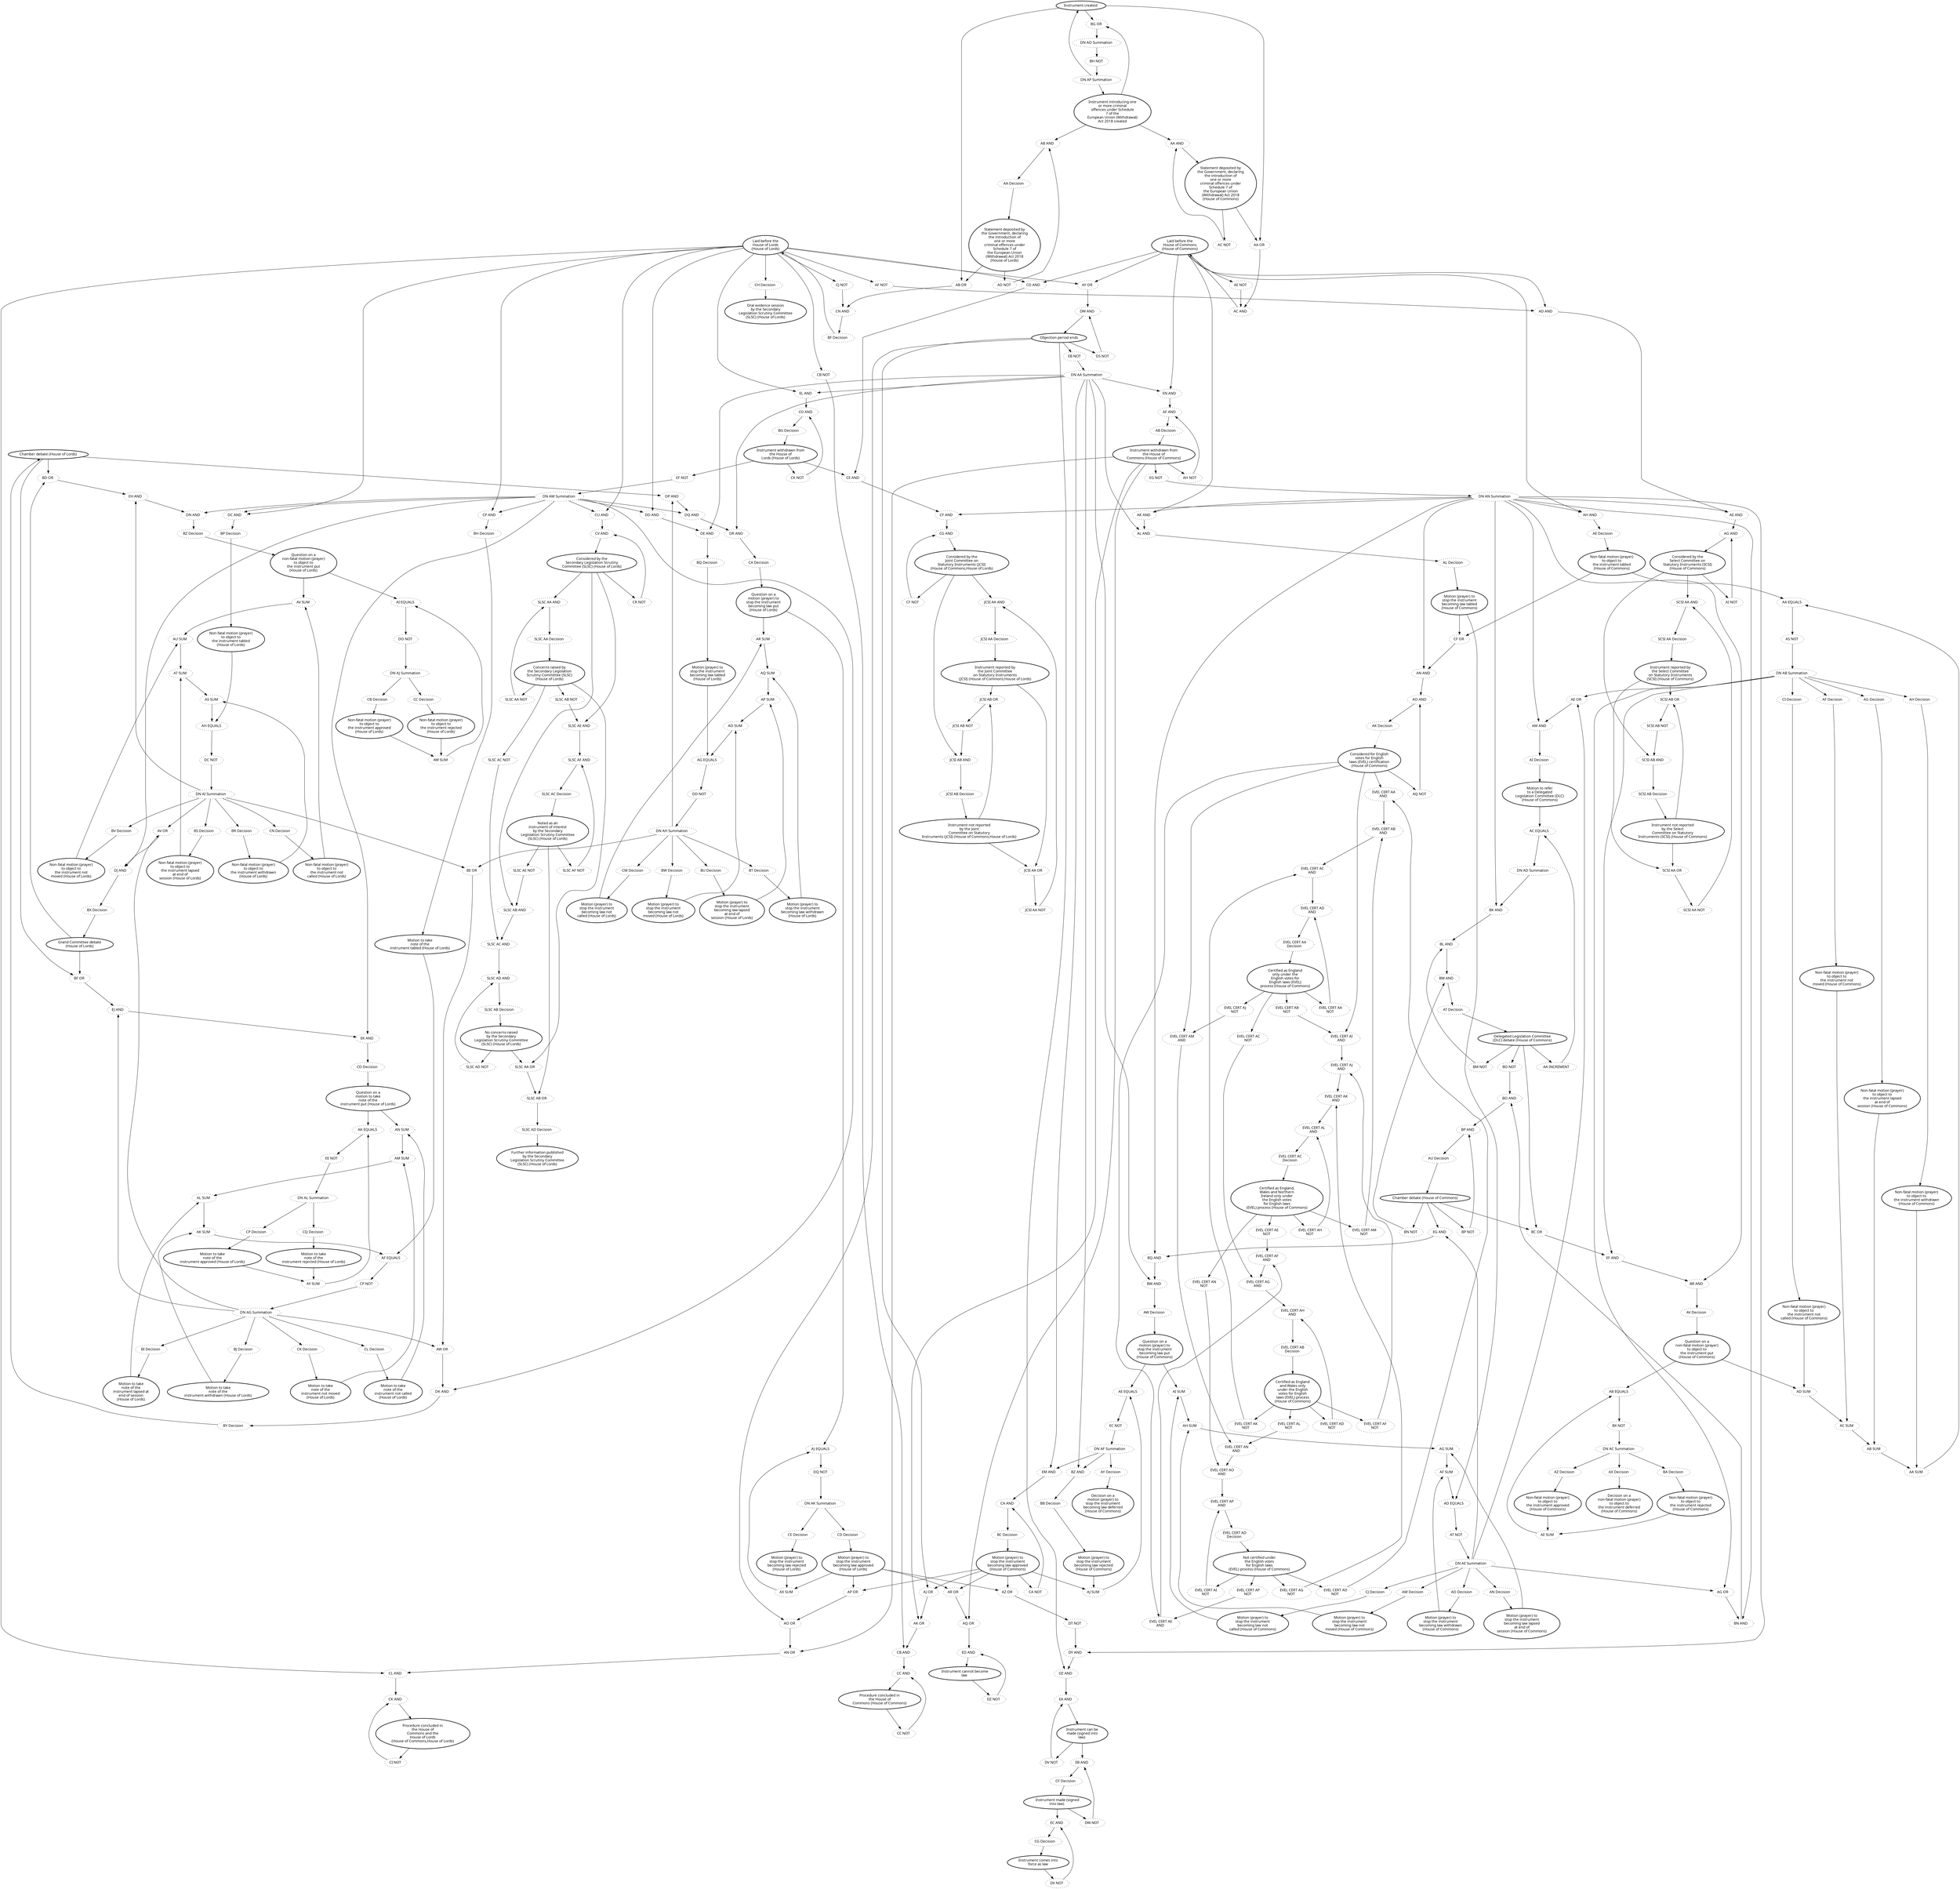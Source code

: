 digraph{graph[fontname="calibri"];node[fontname="calibri"];edge[fontname="calibri"];edge [style=solid, color=black];"2"->"679"[label=""];edge[style=solid, color=black];edge [style=solid, color=black];"2"->"571"[label=""];edge[style=solid, color=black];edge [style=solid, color=black];"2"->"681"[label=""];edge[style=solid, color=black];edge [style=solid, color=black];"3"->"585"[label=""];edge[style=solid, color=black];edge [style=solid, color=black];"3"->"1047"[label=""];edge[style=solid, color=black];edge [style=solid, color=black];"4"->"289"[label=""];edge[style=solid, color=black];edge [style=solid, color=black];"4"->"1100"[label=""];edge[style=solid, color=black];edge [style=solid, color=black];"4"->"305"[label=""];edge[style=solid, color=black];edge [style=solid, color=black];"4"->"287"[label=""];edge[style=solid, color=black];edge [style=solid, color=black];"4"->"314"[label=""];edge[style=solid, color=black];edge [style=solid, color=black];"4"->"369"[label=""];edge[style=solid, color=black];edge [style=solid, color=black];"4"->"428"[label=""];edge[style=solid, color=black];edge [style=solid, color=black];"5"->"1051"[label=""];edge[style=solid, color=black];edge [style=solid, color=black];"7"->"1035"[label=""];edge[style=solid, color=black];edge [style=solid, color=black];"8"->"459"[label=""];edge[style=solid, color=black];edge [style=solid, color=black];"8"->"618"[label=""];edge[style=solid, color=black];edge [style=solid, color=black];"8"->"619"[label=""];edge[style=solid, color=black];edge [style=solid, color=black];"9"->"564"[label=""];edge[style=solid, color=black];edge [style=solid, color=black];"10"->"306"[label=""];edge[style=solid, color=black];edge [style=solid, color=black];"10"->"610"[label=""];edge[style=solid, color=black];edge [style=solid, color=black];"10"->"611"[label=""];edge[style=solid, color=black];edge [style=solid, color=black];"12"->"455"[label=""];edge[style=solid, color=black];edge [style=solid, color=black];"12"->"292"[label=""];edge[style=solid, color=black];edge [style=solid, color=black];"12"->"369"[label=""];edge[style=solid, color=black];edge [style=solid, color=black];"12"->"377"[label=""];edge[style=solid, color=black];edge [style=solid, color=black];"12"->"463"[label=""];edge[style=solid, color=black];edge [style=solid, color=black];"12"->"1096"[label=""];edge[style=solid, color=black];edge [style=solid, color=black];"12"->"428"[label=""];edge[style=solid, color=black];edge [style=solid, color=black];"12"->"381"[label=""];edge[style=solid, color=black];edge [style=solid, color=black];"12"->"386"[label=""];edge[style=solid, color=black];edge [style=solid, color=black];"12"->"395"[label=""];edge[style=solid, color=black];edge [style=solid, color=black];"12"->"394"[label=""];edge[style=solid, color=black];edge [style=solid, color=black];"12"->"980"[label=""];edge[style=solid, color=black];edge [style=solid, color=black];"14"->"285"[label=""];edge[style=solid, color=black];edge [style=solid, color=black];"14"->"286"[label=""];edge[style=solid, color=black];edge [style=solid, color=black];"14"->"1149"[label=""];edge[style=solid, color=black];edge [style=solid, color=black];"15"->"563"[label=""];edge[style=solid, color=black];edge [style=solid, color=black];"15"->"584"[label=""];edge[style=solid, color=black];edge [style=solid, color=black];"19"->"471"[label=""];edge[style=solid, color=black];edge [style=solid, color=black];"19"->"592"[label=""];edge[style=solid, color=black];edge [style=solid, color=black];"19"->"593"[label=""];edge[style=solid, color=black];edge [style=solid, color=black];"19"->"596"[label=""];edge[style=solid, color=black];edge [style=solid, color=black];"20"->"1035"[label=""];edge[style=solid, color=black];edge [style=solid, color=black];"21"->"679"[label=""];edge[style=solid, color=black];edge [style=solid, color=black];"21"->"681"[label=""];edge[style=solid, color=black];edge [style=solid, color=black];"23"->"443"[label=""];edge[style=solid, color=black];edge [style=solid, color=black];"23"->"441"[label=""];edge[style=solid, color=black];edge [style=solid, color=black];"23"->"678"[label=""];edge[style=solid, color=black];edge [style=solid, color=black];"23"->"674"[label=""];edge[style=solid, color=black];edge [style=solid, color=black];"24"->"1046"[label=""];edge[style=solid, color=black];edge [style=solid, color=black];"34"->"406"[label=""];edge[style=solid, color=black];edge [style=solid, color=black];"34"->"626"[label=""];edge[style=solid, color=black];edge [style=solid, color=black];"34"->"630"[label=""];edge[style=solid, color=black];edge [style=solid, color=black];"34"->"634"[label=""];edge[style=solid, color=black];edge [style=solid, color=black];"34"->"638"[label=""];edge[style=solid, color=black];edge [style=solid, color=black];"38"->"440"[label=""];edge[style=solid, color=black];edge [style=solid, color=black];"38"->"442"[label=""];edge[style=solid, color=black];edge [style=solid, color=black];"38"->"678"[label=""];edge[style=solid, color=black];edge [style=solid, color=black];"38"->"1011"[label=""];edge[style=solid, color=black];edge [style=solid, color=black];"41"->"1031"[label=""];edge[style=solid, color=black];edge [style=solid, color=black];"45"->"1036"[label=""];edge[style=solid, color=black];edge [style=solid, color=black];"46"->"1029"[label=""];edge[style=solid, color=black];edge [style=solid, color=black];"48"->"1034"[label=""];edge[style=solid, color=black];edge [style=solid, color=black];"48"->"1052"[label=""];edge[style=solid, color=black];edge [style=solid, color=black];"54"->"419"[label=""];edge[style=solid, color=black];edge [style=solid, color=black];"54"->"421"[label=""];edge[style=solid, color=black];edge [style=solid, color=black];"54"->"567"[label=""];edge[style=solid, color=black];edge [style=solid, color=black];"54"->"1036"[label=""];edge[style=solid, color=black];edge [style=solid, color=black];"56"->"1022"[label=""];edge[style=solid, color=black];edge [style=solid, color=black];"57"->"585"[label=""];edge[style=solid, color=black];edge [style=solid, color=black];"57"->"1044"[label=""];edge[style=solid, color=black];edge [style=solid, color=black];"58"->"1018"[label=""];edge[style=solid, color=black];edge [style=solid, color=black];"59"->"1050"[label=""];edge[style=solid, color=black];edge [style=solid, color=black];"63"->"1021"[label=""];edge[style=solid, color=black];edge [style=solid, color=black];"63"->"1048"[label=""];edge[style=solid, color=black];edge [style=solid, color=black];"64"->"313"[label=""];edge[style=solid, color=black];edge [style=solid, color=black];"64"->"418"[label=""];edge[style=solid, color=black];edge [style=solid, color=black];"64"->"559"[label=""];edge[style=solid, color=black];edge [style=solid, color=black];"64"->"581"[label=""];edge[style=solid, color=black];edge [style=solid, color=black];"64"->"673"[label=""];edge[style=solid, color=black];edge [style=solid, color=black];"68"->"642"[label=""];edge[style=solid, color=black];edge [style=solid, color=black];"68"->"643"[label=""];edge[style=solid, color=black];edge [style=solid, color=black];"68"->"644"[label=""];edge[style=solid, color=black];edge [style=solid, color=black];"68"->"651"[label=""];edge[style=solid, color=black];edge [style=solid, color=black];"69"->"613"[label=""];edge[style=solid, color=black];edge [style=solid, color=black];"69"->"612"[label=""];edge[style=solid, color=black];edge [style=solid, color=black];"70"->"612"[label=""];edge[style=solid, color=black];edge [style=solid, color=black];"70"->"613"[label=""];edge[style=solid, color=black];edge [style=solid, color=black];"72"->"603"[label=""];edge[style=solid, color=black];edge [style=solid, color=black];"72"->"598"[label=""];edge[style=solid, color=black];edge [style=solid, color=black];"74"->"645"[label=""];edge[style=solid, color=black];edge [style=solid, color=black];"74"->"647"[label=""];edge[style=solid, color=black];edge [style=solid, color=black];"74"->"652"[label=""];edge[style=solid, color=black];edge [style=solid, color=black];"74"->"653"[label=""];edge[style=solid, color=black];edge [style=solid, color=black];"75"->"646"[label=""];edge[style=solid, color=black];edge [style=solid, color=black];"75"->"649"[label=""];edge[style=solid, color=black];edge [style=solid, color=black];"75"->"654"[label=""];edge[style=solid, color=black];edge [style=solid, color=black];"75"->"655"[label=""];edge[style=solid, color=black];edge [style=solid, color=black];"77"->"1016"[label=""];edge[style=solid, color=black];edge [style=solid, color=black];"77"->"1045"[label=""];edge[style=solid, color=black];edge [style=solid, color=black];"79"->"620"[label=""];edge[style=solid, color=black];edge [style=solid, color=black];"79"->"621"[label=""];edge[style=solid, color=black];edge [style=solid, color=black];"83"->"1013"[label=""];edge[style=solid, color=black];edge [style=solid, color=black];"84"->"600"[label=""];edge[style=solid, color=black];edge [style=solid, color=black];"84"->"601"[label=""];edge[style=solid, color=black];edge [style=solid, color=black];"84"->"602"[label=""];edge[style=solid, color=black];edge [style=solid, color=black];"84"->"598"[label=""];edge[style=solid, color=black];edge [style=solid, color=black];"85"->"562"[label=""];edge[style=solid, color=black];edge [style=solid, color=black];"85"->"583"[label=""];edge[style=solid, color=black];edge [style=solid, color=black];"88"->"1030"[label=""];edge[style=solid, color=black];edge [style=solid, color=black];"88"->"1053"[label=""];edge[style=solid, color=black];edge [style=solid, color=black];"89"->"454"[label=""];edge[style=solid, color=black];edge [style=solid, color=black];"89"->"419"[label=""];edge[style=solid, color=black];edge [style=solid, color=black];"89"->"567"[label=""];edge[style=solid, color=black];edge [style=solid, color=black];"89"->"421"[label=""];edge[style=solid, color=black];edge [style=solid, color=black];"89"->"313"[label=""];edge[style=solid, color=black];edge [style=solid, color=black];"89"->"1022"[label=""];edge[style=solid, color=black];edge [style=solid, color=black];"90"->"1017"[label=""];edge[style=solid, color=black];edge [style=solid, color=black];"91"->"587"[label=""];edge[style=solid, color=black];edge [style=solid, color=black];"92"->"621"[label=""];edge[style=solid, color=black];edge [style=solid, color=black];"92"->"620"[label=""];edge[style=solid, color=black];edge [style=solid, color=black];"94"->"648"[label=""];edge[style=solid, color=black];edge [style=solid, color=black];"94"->"650"[label=""];edge[style=solid, color=black];edge [style=solid, color=black];"94"->"656"[label=""];edge[style=solid, color=black];edge [style=solid, color=black];"94"->"661"[label=""];edge[style=solid, color=black];edge [style=solid, color=black];"95"->"1017"[label=""];edge[style=solid, color=black];edge [style=solid, color=black];"106"->"370"[label=""];edge[style=solid, color=black];edge [style=solid, color=black];"106"->"464"[label=""];edge[style=solid, color=black];edge [style=solid, color=black];"106"->"1095"[label=""];edge[style=solid, color=black];edge [style=solid, color=black];"107"->"301"[label=""];edge[style=solid, color=black];edge [style=solid, color=black];"107"->"317"[label=""];edge[style=solid, color=black];edge [style=solid, color=black];"107"->"420"[label=""];edge[style=solid, color=black];edge [style=solid, color=black];"107"->"417"[label=""];edge[style=solid, color=black];edge [style=solid, color=black];"107"->"1098"[label=""];edge[style=solid, color=black];edge [style=solid, color=black];"110"->"456"[label=""];edge[style=solid, color=black];edge [style=solid, color=black];"111"->"462"[label=""];edge[style=solid, color=black];edge [style=solid, color=black];"143"->"604"[label=""];edge[style=solid, color=black];edge [style=solid, color=black];"143"->"605"[label=""];edge[style=solid, color=black];edge [style=solid, color=black];"143"->"599"[label=""];edge[style=solid, color=black];edge [style=solid, color=black];"182"->"1020"[label=""];edge[style=solid, color=black];edge [style=solid, color=black];"183"->"1015"[label=""];edge[style=solid, color=black];edge [style=solid, color=black];"184"->"1027"[label=""];edge[style=solid, color=black];edge [style=solid, color=black];"185"->"1033"[label=""];edge[style=solid, color=black];edge [style=solid, color=black];"194"->"1049"[label=""];edge[style=solid, color=black];edge [style=solid, color=black];"195"->"1023"[label=""];edge[style=solid, color=black];edge [style=solid, color=black];"204"->"1014"[label=""];edge[style=solid, color=black];edge [style=solid, color=black];"205"->"1019"[label=""];edge[style=solid, color=black];edge [style=solid, color=black];"207"->"1024"[label=""];edge[style=solid, color=black];edge [style=solid, color=black];"208"->"1032"[label=""];edge[style=solid, color=black];edge [style=solid, color=black];"210"->"1028"[label=""];edge[style=solid, color=black];edge [style=solid, color=black];"233"->"538"[label=""];edge[style=solid, color=black];edge [style=solid, color=black];"233"->"540"[label=""];edge[style=solid, color=black];edge [style=solid, color=black];"233"->"1149"[label=""];edge[style=solid, color=black];edge [style=solid, color=black];"234"->"282"[label=""];edge[style=solid, color=black];edge [style=solid, color=black];"234"->"285"[label=""];edge[style=solid, color=black];edge [style=solid, color=black];"235"->"284"[label=""];edge[style=solid, color=black];edge [style=solid, color=black];"235"->"286"[label=""];edge[style=solid, color=black];edge [style=solid, color=black];"281"->"235"[label=""];edge[style=solid, color=black];edge [style=solid, color=black];"282"->"538"[label=""];edge[style=solid, color=black];edge [style=solid, color=black];"283"->"4"[label=""];edge[style=solid, color=black];edge [style=solid, color=black];"284"->"540"[label=""];edge[style=solid, color=black];edge [style=solid, color=black];"285"->"283"[label=""];edge[style=solid, color=black];edge [style=solid, color=black];"286"->"379"[label=""];edge[style=solid, color=black];edge [style=solid, color=black];"287"->"288"[label=""];edge[style=solid, color=black];edge [style=solid, color=black];"288"->"300"[label=""];edge[style=solid, color=black];edge [style=solid, color=black];"289"->"283"[label=""];edge[style=solid, color=black];edge [style=solid, color=black];"292"->"287"[label=""];edge[style=solid, color=black];edge [style=solid, color=black];"293"->"107"[label=""];edge[style=solid, color=black];edge [style=solid, color=black];"295"->"323"[label=""];edge[style=solid, color=black];edge [style=solid, color=black];"296"->"293"[label=""];edge[style=solid, color=black];edge [style=solid, color=black];"300"->"10"[label=""];edge[style=solid, color=black];edge [style=solid, color=black];"301"->"296"[label=""];edge[style=solid, color=black];edge [style=solid, color=black];"303"->"353"[label=""];edge[style=solid, color=black];edge [style=solid, color=black];"305"->"309"[label=""];edge[style=solid, color=black];edge [style=solid, color=black];"306"->"300"[label=""];edge[style=solid, color=black];edge [style=solid, color=black];"309"->"57"[label=""];edge[style=solid, color=black];edge [style=solid, color=black];"313"->"317"[label=""];edge[style=solid, color=black];edge [style=solid, color=black];"314"->"315"[label=""];edge[style=solid, color=black];edge [style=solid, color=black];"315"->"492"[label=""];edge[style=solid, color=black];edge [style=solid, color=black];"317"->"367"[label=""];edge[style=solid, color=black];edge [style=solid, color=black];"320"->"183"[label=""];edge[style=solid, color=black];edge [style=solid, color=black];"321"->"204"[label=""];edge[style=solid, color=black];edge [style=solid, color=black];"323"->"489"[label=""];edge[style=solid, color=black];edge [style=solid, color=black];"324"->"83"[label=""];edge[style=solid, color=black];edge [style=solid, color=black];"326"->"327"[label=""];edge[style=solid, color=black];edge [style=solid, color=black];"327"->"491"[label=""];edge[style=solid, color=black];edge [style=solid, color=black];"350"->"351"[label=""];edge[style=solid, color=black];edge [style=solid, color=black];"351"->"352"[label=""];edge[style=solid, color=black];edge [style=solid, color=black];"352"->"500"[label=""];edge[style=solid, color=black];edge [style=solid, color=black];"353"->"354"[label=""];edge[style=solid, color=black];edge [style=solid, color=black];"354"->"355"[label=""];edge[style=solid, color=black];edge [style=solid, color=black];"355"->"501"[label=""];edge[style=solid, color=black];edge [style=solid, color=black];"356"->"362"[label=""];edge[style=solid, color=black];edge [style=solid, color=black];"357"->"502"[label=""];edge[style=solid, color=black];edge [style=solid, color=black];"362"->"503"[label=""];edge[style=solid, color=black];edge [style=solid, color=black];"365"->"508"[label=""];edge[style=solid, color=black];edge [style=solid, color=black];"366"->"509"[label=""];edge[style=solid, color=black];edge [style=solid, color=black];"367"->"368"[label=""];edge[style=solid, color=black];edge [style=solid, color=black];"368"->"110"[label=""];edge[style=solid, color=black];edge [style=solid, color=black];"369"->"370"[label=""];edge[style=solid, color=black];edge [style=solid, color=black];"370"->"371"[label=""];edge[style=solid, color=black];edge [style=solid, color=black];"371"->"372"[label=""];edge[style=solid, color=black];edge [style=solid, color=black];"372"->"8"[label=""];edge[style=solid, color=black];edge [style=solid, color=black];"376"->"111"[label=""];edge[style=solid, color=black];edge [style=solid, color=black];"377"->"376"[label=""];edge[style=solid, color=black];edge [style=solid, color=black];"379"->"512"[label=""];edge[style=solid, color=black];edge [style=solid, color=black];"380"->"513"[label=""];edge[style=solid, color=black];edge [style=solid, color=black];"381"->"514"[label=""];edge[style=solid, color=black];edge [style=solid, color=black];"386"->"387"[label=""];edge[style=solid, color=black];edge [style=solid, color=black];"387"->"19"[label=""];edge[style=solid, color=black];edge [style=solid, color=black];"394"->"522"[label=""];edge[style=solid, color=black];edge [style=solid, color=black];"395"->"396"[label=""];edge[style=solid, color=black];edge [style=solid, color=black];"396"->"523"[label=""];edge[style=solid, color=black];edge [style=solid, color=black];"401"->"530"[label=""];edge[style=solid, color=black];edge [style=solid, color=black];"402"->"531"[label=""];edge[style=solid, color=black];edge [style=solid, color=black];"406"->"327"[label=""];edge[style=solid, color=black];edge [style=solid, color=black];"408"->"1121"[label=""];edge[style=solid, color=black];edge [style=solid, color=black];"409"->"1124"[label=""];edge[style=solid, color=black];edge [style=solid, color=black];"417"->"377"[label=""];edge[style=solid, color=black];edge [style=solid, color=black];"418"->"417"[label=""];edge[style=solid, color=black];edge [style=solid, color=black];"419"->"418"[label=""];edge[style=solid, color=black];edge [style=solid, color=black];"420"->"586"[label=""];edge[style=solid, color=black];edge [style=solid, color=black];"421"->"420"[label=""];edge[style=solid, color=black];edge [style=solid, color=black];"425"->"401"[label=""];edge[style=solid, color=black];edge [style=solid, color=black];"426"->"402"[label=""];edge[style=solid, color=black];edge [style=solid, color=black];"428"->"578"[label=""];edge[style=solid, color=black];edge [style=solid, color=black];"435"->"1458"[label=""];edge[style=solid, color=black];edge [style=solid, color=black];"440"->"351"[label=""];edge[style=solid, color=black];edge [style=solid, color=black];"441"->"352"[label=""];edge[style=solid, color=black];edge [style=solid, color=black];"442"->"354"[label=""];edge[style=solid, color=black];edge [style=solid, color=black];"443"->"355"[label=""];edge[style=solid, color=black];edge [style=solid, color=black];"451"->"1122"[label=""];edge[style=solid, color=black];edge [style=solid, color=black];"454"->"366"[label=""];edge[style=solid, color=black];edge [style=solid, color=black];"455"->"367"[label=""];edge[style=solid, color=black];edge [style=solid, color=black];"456"->"368"[label=""];edge[style=solid, color=black];edge [style=solid, color=black];"459"->"372"[label=""];edge[style=solid, color=black];edge [style=solid, color=black];"462"->"376"[label=""];edge[style=solid, color=black];edge [style=solid, color=black];"463"->"379"[label=""];edge[style=solid, color=black];edge [style=solid, color=black];"464"->"380"[label=""];edge[style=solid, color=black];edge [style=solid, color=black];"469"->"1127"[label=""];edge[style=solid, color=black];edge [style=solid, color=black];"471"->"387"[label=""];edge[style=solid, color=black];edge [style=solid, color=black];"482"->"1130"[label=""];edge[style=solid, color=black];edge [style=solid, color=black];"489"->"24"[label=""];edge[style=solid, color=black];edge [style=dotted, color=black];"491"->"34"[label=""];edge[style=solid, color=black];edge [style=solid, color=black];"492"->"3"[label=""];edge[style=solid, color=black];edge [style=solid, color=black];"493"->"182"[label=""];edge[style=solid, color=black];edge [style=solid, color=black];"494"->"205"[label=""];edge[style=solid, color=black];edge [style=solid, color=black];"495"->"58"[label=""];edge[style=solid, color=black];edge [style=solid, color=black];"500"->"38"[label=""];edge[style=solid, color=black];edge [style=solid, color=black];"501"->"23"[label=""];edge[style=solid, color=black];edge [style=solid, color=black];"502"->"77"[label=""];edge[style=solid, color=black];edge [style=solid, color=black];"503"->"63"[label=""];edge[style=solid, color=black];edge [style=solid, color=black];"504"->"209"[label=""];edge[style=solid, color=black];edge [style=solid, color=black];"505"->"199"[label=""];edge[style=solid, color=black];edge [style=solid, color=black];"506"->"90"[label=""];edge[style=solid, color=black];edge [style=solid, color=black];"507"->"95"[label=""];edge[style=solid, color=black];edge [style=solid, color=black];"508"->"56"[label=""];edge[style=solid, color=black];edge [style=solid, color=black];"509"->"89"[label=""];edge[style=solid, color=black];edge [style=solid, color=black];"512"->"12"[label=""];edge[style=solid, color=black];edge [style=solid, color=black];"513"->"106"[label=""];edge[style=solid, color=black];edge [style=solid, color=black];"514"->"194"[label=""];edge[style=solid, color=black];edge [style=solid, color=black];"515"->"207"[label=""];edge[style=solid, color=black];edge [style=solid, color=black];"516"->"195"[label=""];edge[style=solid, color=black];edge [style=solid, color=black];"522"->"5"[label=""];edge[style=solid, color=black];edge [style=solid, color=black];"523"->"59"[label=""];edge[style=solid, color=black];edge [style=solid, color=black];"524"->"41"[label=""];edge[style=solid, color=black];edge [style=solid, color=black];"525"->"208"[label=""];edge[style=solid, color=black];edge [style=solid, color=black];"526"->"46"[label=""];edge[style=solid, color=black];edge [style=solid, color=black];"527"->"210"[label=""];edge[style=solid, color=black];edge [style=solid, color=black];"528"->"185"[label=""];edge[style=solid, color=black];edge [style=solid, color=black];"529"->"184"[label=""];edge[style=solid, color=black];edge [style=solid, color=black];"530"->"21"[label=""];edge[style=solid, color=black];edge [style=solid, color=black];"531"->"2"[label=""];edge[style=solid, color=black];edge [style=solid, color=black];"532"->"48"[label=""];edge[style=solid, color=black];edge [style=solid, color=black];"533"->"88"[label=""];edge[style=solid, color=black];edge [style=solid, color=black];"534"->"20"[label=""];edge[style=solid, color=black];edge [style=solid, color=black];"535"->"7"[label=""];edge[style=solid, color=black];edge [style=solid, color=black];"536"->"54"[label=""];edge[style=solid, color=black];edge [style=solid, color=black];"537"->"45"[label=""];edge[style=solid, color=black];edge [style=solid, color=black];"538"->"234"[label=""];edge[style=solid, color=black];edge [style=solid, color=black];"540"->"281"[label=""];edge[style=solid, color=black];edge [style=solid, color=black];"541"->"1129"[label=""];edge[style=solid, color=black];edge [style=solid, color=black];"544"->"15"[label=""];edge[style=solid, color=black];edge [style=solid, color=black];"555"->"1131"[label=""];edge[style=solid, color=black];edge [style=solid, color=black];"557"->"1132"[label=""];edge[style=solid, color=black];edge [style=solid, color=black];"559"->"578"[label=""];edge[style=solid, color=black];edge [style=solid, color=black];"560"->"580"[label=""];edge[style=solid, color=black];edge [style=solid, color=black];"562"->"582"[label=""];edge[style=solid, color=black];edge [style=solid, color=black];"563"->"583"[label=""];edge[style=solid, color=black];edge [style=solid, color=black];"564"->"584"[label=""];edge[style=solid, color=black];edge [style=solid, color=black];"566"->"9"[label=""];edge[style=solid, color=black];edge [style=solid, color=black];"567"->"560"[label=""];edge[style=solid, color=black];edge [style=solid, color=black];"569"->"532"[label=""];edge[style=solid, color=black];edge [style=solid, color=black];"571"->"572"[label=""];edge[style=solid, color=black];edge [style=solid, color=black];"572"->"573"[label=""];edge[style=solid, color=black];edge [style=solid, color=black];"573"->"533"[label=""];edge[style=solid, color=black];edge [style=solid, color=black];"578"->"64"[label=""];edge[style=solid, color=black];edge [style=solid, color=black];"580"->"581"[label=""];edge[style=solid, color=black];edge [style=solid, color=black];"581"->"582"[label=""];edge[style=solid, color=black];edge [style=solid, color=black];"582"->"85"[label=""];edge[style=solid, color=black];edge [style=solid, color=black];"583"->"544"[label=""];edge[style=solid, color=black];edge [style=solid, color=black];"584"->"566"[label=""];edge[style=solid, color=black];edge [style=solid, color=black];"585"->"326"[label=""];edge[style=solid, color=black];edge [style=solid, color=black];"586"->"91"[label=""];edge[style=solid, color=black];edge [style=solid, color=black];"587"->"586"[label=""];edge[style=solid, color=black];edge [style=solid, color=black];"592"->"606"[label=""];edge[style=solid, color=black];edge [style=solid, color=black];"593"->"594"[label=""];edge[style=solid, color=black];edge [style=solid, color=black];"594"->"595"[label=""];edge[style=solid, color=black];edge [style=solid, color=black];"595"->"607"[label=""];edge[style=solid, color=black];edge [style=solid, color=black];"596"->"597"[label=""];edge[style=solid, color=black];edge [style=solid, color=black];"597"->"608"[label=""];edge[style=solid, color=black];edge [style=solid, color=black];"598"->"599"[label=""];edge[style=solid, color=black];edge [style=solid, color=black];"599"->"609"[label=""];edge[style=solid, color=black];edge [style=solid, color=black];"600"->"592"[label=""];edge[style=solid, color=black];edge [style=solid, color=black];"601"->"596"[label=""];edge[style=solid, color=black];edge [style=solid, color=black];"602"->"594"[label=""];edge[style=solid, color=black];edge [style=solid, color=black];"603"->"595"[label=""];edge[style=solid, color=black];edge [style=solid, color=black];"604"->"593"[label=""];edge[style=solid, color=black];edge [style=solid, color=black];"605"->"597"[label=""];edge[style=solid, color=black];edge [style=solid, color=black];"606"->"84"[label=""];edge[style=solid, color=black];edge [style=solid, color=black];"607"->"72"[label=""];edge[style=solid, color=black];edge [style=solid, color=black];"608"->"143"[label=""];edge[style=solid, color=black];edge [style=solid, color=black];"609"->"224"[label=""];edge[style=solid, color=black];edge [style=solid, color=black];"610"->"616"[label=""];edge[style=solid, color=black];edge [style=solid, color=black];"611"->"617"[label=""];edge[style=solid, color=black];edge [style=solid, color=black];"612"->"614"[label=""];edge[style=solid, color=black];edge [style=solid, color=black];"613"->"615"[label=""];edge[style=solid, color=black];edge [style=solid, color=black];"614"->"610"[label=""];edge[style=solid, color=black];edge [style=solid, color=black];"615"->"611"[label=""];edge[style=solid, color=black];edge [style=solid, color=black];"616"->"69"[label=""];edge[style=solid, color=black];edge [style=solid, color=black];"617"->"70"[label=""];edge[style=solid, color=black];edge [style=solid, color=black];"618"->"624"[label=""];edge[style=solid, color=black];edge [style=solid, color=black];"619"->"625"[label=""];edge[style=solid, color=black];edge [style=solid, color=black];"620"->"622"[label=""];edge[style=solid, color=black];edge [style=solid, color=black];"621"->"623"[label=""];edge[style=solid, color=black];edge [style=solid, color=black];"622"->"618"[label=""];edge[style=solid, color=black];edge [style=solid, color=black];"623"->"619"[label=""];edge[style=solid, color=black];edge [style=solid, color=black];"624"->"92"[label=""];edge[style=solid, color=black];edge [style=solid, color=black];"625"->"79"[label=""];edge[style=solid, color=black];edge [style=solid, color=black];"626"->"627"[label=""];edge[style=solid, color=black];edge [style=solid, color=black];"627"->"628"[label=""];edge[style=solid, color=black];edge [style=solid, color=black];"628"->"629"[label=""];edge[style=solid, color=black];edge [style=solid, color=black];"629"->"657"[label=""];edge[style=solid, color=black];edge [style=solid, color=black];"630"->"631"[label=""];edge[style=solid, color=black];edge [style=solid, color=black];"631"->"632"[label=""];edge[style=solid, color=black];edge [style=solid, color=black];"632"->"633"[label=""];edge[style=solid, color=black];edge [style=solid, color=black];"633"->"658"[label=""];edge[style=solid, color=black];edge [style=solid, color=black];"634"->"635"[label=""];edge[style=solid, color=black];edge [style=solid, color=black];"635"->"636"[label=""];edge[style=solid, color=black];edge [style=solid, color=black];"636"->"637"[label=""];edge[style=solid, color=black];edge [style=solid, color=black];"637"->"659"[label=""];edge[style=solid, color=black];edge [style=solid, color=black];"638"->"639"[label=""];edge[style=solid, color=black];edge [style=solid, color=black];"639"->"640"[label=""];edge[style=solid, color=black];edge [style=solid, color=black];"640"->"641"[label=""];edge[style=solid, color=black];edge [style=solid, color=black];"641"->"660"[label=""];edge[style=solid, color=black];edge [style=solid, color=black];"642"->"629"[label=""];edge[style=solid, color=black];edge [style=solid, color=black];"643"->"634"[label=""];edge[style=solid, color=black];edge [style=solid, color=black];"644"->"632"[label=""];edge[style=solid, color=black];edge [style=solid, color=black];"645"->"633"[label=""];edge[style=solid, color=black];edge [style=solid, color=black];"646"->"631"[label=""];edge[style=solid, color=black];edge [style=solid, color=black];"647"->"635"[label=""];edge[style=solid, color=black];edge [style=solid, color=black];"648"->"636"[label=""];edge[style=solid, color=black];edge [style=solid, color=black];"649"->"637"[label=""];edge[style=solid, color=black];edge [style=solid, color=black];"650"->"641"[label=""];edge[style=solid, color=black];edge [style=solid, color=black];"651"->"638"[label=""];edge[style=solid, color=black];edge [style=solid, color=black];"652"->"628"[label=""];edge[style=solid, color=black];edge [style=solid, color=black];"653"->"639"[label=""];edge[style=solid, color=black];edge [style=solid, color=black];"654"->"627"[label=""];edge[style=solid, color=black];edge [style=solid, color=black];"655"->"640"[label=""];edge[style=solid, color=black];edge [style=solid, color=black];"656"->"626"[label=""];edge[style=solid, color=black];edge [style=solid, color=black];"657"->"68"[label=""];edge[style=solid, color=black];edge [style=solid, color=black];"658"->"74"[label=""];edge[style=solid, color=black];edge [style=solid, color=black];"659"->"75"[label=""];edge[style=solid, color=black];edge [style=solid, color=black];"660"->"94"[label=""];edge[style=solid, color=black];edge [style=solid, color=black];"661"->"630"[label=""];edge[style=solid, color=black];edge [style=solid, color=black];"672"->"357"[label=""];edge[style=solid, color=black];edge [style=solid, color=black];"673"->"1120"[label=""];edge[style=solid, color=black];edge [style=solid, color=black];"674"->"356"[label=""];edge[style=solid, color=black];edge [style=solid, color=black];"675"->"569"[label=""];edge[style=solid, color=black];edge [style=solid, color=black];"677"->"1085"[label=""];edge[style=solid, color=black];edge [style=solid, color=black];"678"->"672"[label=""];edge[style=solid, color=black];edge [style=solid, color=black];"679"->"675"[label=""];edge[style=solid, color=black];edge [style=solid, color=black];"680"->"426"[label=""];edge[style=solid, color=black];edge [style=solid, color=black];"681"->"677"[label=""];edge[style=solid, color=black];edge [style=solid, color=black];"980"->"979"[label=""];edge[style=solid, color=black];edge [style=solid, color=black];"1011"->"1046"[label=""];edge[style=solid, color=black];edge [style=solid, color=black];"1013"->"1044"[label=""];edge[style=solid, color=black];edge [style=solid, color=black];"1014"->"1013"[label=""];edge[style=solid, color=black];edge [style=solid, color=black];"1015"->"1014"[label=""];edge[style=solid, color=black];edge [style=solid, color=black];"1016"->"1015"[label=""];edge[style=solid, color=black];edge [style=solid, color=black];"1017"->"1045"[label=""];edge[style=solid, color=black];edge [style=solid, color=black];"1018"->"1047"[label=""];edge[style=solid, color=black];edge [style=solid, color=black];"1019"->"1018"[label=""];edge[style=solid, color=black];edge [style=solid, color=black];"1020"->"1019"[label=""];edge[style=solid, color=black];edge [style=solid, color=black];"1021"->"1020"[label=""];edge[style=solid, color=black];edge [style=solid, color=black];"1022"->"1048"[label=""];edge[style=solid, color=black];edge [style=solid, color=black];"1023"->"1049"[label=""];edge[style=solid, color=black];edge [style=solid, color=black];"1024"->"1023"[label=""];edge[style=solid, color=black];edge [style=solid, color=black];"1025"->"1024"[label=""];edge[style=solid, color=black];edge [style=solid, color=black];"1026"->"1025"[label=""];edge[style=solid, color=black];edge [style=solid, color=black];"1027"->"1050"[label=""];edge[style=solid, color=black];edge [style=solid, color=black];"1028"->"1027"[label=""];edge[style=solid, color=black];edge [style=solid, color=black];"1029"->"1028"[label=""];edge[style=solid, color=black];edge [style=solid, color=black];"1030"->"1029"[label=""];edge[style=solid, color=black];edge [style=solid, color=black];"1031"->"1051"[label=""];edge[style=solid, color=black];edge [style=solid, color=black];"1032"->"1031"[label=""];edge[style=solid, color=black];edge [style=solid, color=black];"1033"->"1032"[label=""];edge[style=solid, color=black];edge [style=solid, color=black];"1034"->"1033"[label=""];edge[style=solid, color=black];edge [style=solid, color=black];"1035"->"1052"[label=""];edge[style=solid, color=black];edge [style=solid, color=black];"1036"->"1053"[label=""];edge[style=solid, color=black];edge [style=solid, color=black];"1037"->"1054"[label=""];edge[style=solid, color=black];edge [style=solid, color=black];"1044"->"408"[label=""];edge[style=solid, color=black];edge [style=solid, color=black];"1045"->"451"[label=""];edge[style=solid, color=black];edge [style=solid, color=black];"1046"->"1123"[label=""];edge[style=solid, color=black];edge [style=solid, color=black];"1047"->"409"[label=""];edge[style=solid, color=black];edge [style=solid, color=black];"1048"->"1087"[label=""];edge[style=solid, color=black];edge [style=solid, color=black];"1049"->"469"[label=""];edge[style=solid, color=black];edge [style=solid, color=black];"1050"->"541"[label=""];edge[style=solid, color=black];edge [style=solid, color=black];"1051"->"482"[label=""];edge[style=solid, color=black];edge [style=solid, color=black];"1052"->"555"[label=""];edge[style=solid, color=black];edge [style=solid, color=black];"1053"->"557"[label=""];edge[style=solid, color=black];edge [style=solid, color=black];"1054"->"1092"[label=""];edge[style=solid, color=black];edge [style=solid, color=black];"1074"->"1125"[label=""];edge[style=solid, color=black];edge [style=solid, color=black];"1075"->"1112"[label=""];edge[style=solid, color=black];edge [style=solid, color=black];"1077"->"1094"[label=""];edge[style=solid, color=black];edge [style=solid, color=black];"1078"->"1113"[label=""];edge[style=solid, color=black];edge [style=solid, color=black];"1079"->"1128"[label=""];edge[style=solid, color=black];edge [style=solid, color=black];"1080"->"1104"[label=""];edge[style=solid, color=black];edge [style=solid, color=black];"1081"->"1115"[label=""];edge[style=solid, color=black];edge [style=solid, color=black];"1082"->"1118"[label=""];edge[style=solid, color=black];edge [style=solid, color=black];"1083"->"1119"[label=""];edge[style=solid, color=black];edge [style=solid, color=black];"1085"->"1081"[label=""];edge[style=solid, color=black];edge [style=solid, color=black];"1087"->"1126"[label=""];edge[style=solid, color=black];edge [style=solid, color=black];"1092"->"1133"[label=""];edge[style=solid, color=black];edge [style=solid, color=black];"1094"->"1016"[label=""];edge[style=solid, color=black];edge [style=solid, color=black];"1095"->"1170"[label=""];edge[style=solid, color=black];edge [style=solid, color=black];"1096"->"380"[label=""];edge[style=solid, color=black];edge [style=solid, color=black];"1097"->"366"[label=""];edge[style=solid, color=black];edge [style=solid, color=black];"1098"->"1171"[label=""];edge[style=solid, color=black];edge [style=solid, color=black];"1100"->"296"[label=""];edge[style=solid, color=black];edge [style=solid, color=black];"1104"->"1034"[label=""];edge[style=solid, color=black];edge [style=solid, color=black];"1112"->"1025"[label=""];edge[style=solid, color=black];edge [style=solid, color=black];"1113"->"1026"[label=""];edge[style=solid, color=black];edge [style=solid, color=black];"1115"->"1026"[label=""];edge[style=solid, color=black];edge [style=solid, color=black];"1115"->"1054"[label=""];edge[style=solid, color=black];edge [style=solid, color=black];"1118"->"1037"[label=""];edge[style=solid, color=black];edge [style=solid, color=black];"1119"->"1037"[label=""];edge[style=solid, color=black];edge [style=solid, color=black];"1120"->"362"[label=""];edge[style=solid, color=black];edge [style=solid, color=black];"1120"->"315"[label=""];edge[style=solid, color=black];edge [style=solid, color=black];"1120"->"396"[label=""];edge[style=solid, color=black];edge [style=solid, color=black];"1120"->"573"[label=""];edge[style=solid, color=black];edge [style=solid, color=black];"1120"->"1100"[label=""];edge[style=solid, color=black];edge [style=solid, color=black];"1120"->"365"[label=""];edge[style=solid, color=black];edge [style=solid, color=black];"1120"->"1096"[label=""];edge[style=solid, color=black];edge [style=solid, color=black];"1120"->"1097"[label=""];edge[style=solid, color=black];edge [style=solid, color=black];"1121"->"295"[label=""];edge[style=solid, color=black];edge [style=solid, color=black];"1121"->"324"[label=""];edge[style=solid, color=black];edge [style=solid, color=black];"1121"->"321"[label=""];edge[style=solid, color=black];edge [style=solid, color=black];"1121"->"320"[label=""];edge[style=solid, color=black];edge [style=solid, color=black];"1121"->"1077"[label=""];edge[style=solid, color=black];edge [style=solid, color=black];"1121"->"672"[label=""];edge[style=solid, color=black];edge [style=solid, color=black];"1121"->"303"[label=""];edge[style=solid, color=black];edge [style=solid, color=black];"1122"->"504"[label=""];edge[style=solid, color=black];edge [style=solid, color=black];"1122"->"506"[label=""];edge[style=solid, color=black];edge [style=solid, color=black];"1122"->"507"[label=""];edge[style=solid, color=black];edge [style=solid, color=black];"1123"->"350"[label=""];edge[style=solid, color=black];edge [style=solid, color=black];"1124"->"295"[label=""];edge[style=solid, color=black];edge [style=solid, color=black];"1124"->"495"[label=""];edge[style=solid, color=black];edge [style=solid, color=black];"1124"->"494"[label=""];edge[style=solid, color=black];edge [style=solid, color=black];"1124"->"493"[label=""];edge[style=solid, color=black];edge [style=solid, color=black];"1124"->"1074"[label=""];edge[style=solid, color=black];edge [style=solid, color=black];"1124"->"303"[label=""];edge[style=solid, color=black];edge [style=solid, color=black];"1124"->"674"[label=""];edge[style=solid, color=black];edge [style=solid, color=black];"1125"->"1021"[label=""];edge[style=solid, color=black];edge [style=solid, color=black];"1126"->"505"[label=""];edge[style=solid, color=black];edge [style=solid, color=black];"1126"->"365"[label=""];edge[style=solid, color=black];edge [style=solid, color=black];"1126"->"1097"[label=""];edge[style=solid, color=black];edge [style=solid, color=black];"1127"->"516"[label=""];edge[style=solid, color=black];edge [style=solid, color=black];"1127"->"515"[label=""];edge[style=solid, color=black];edge [style=solid, color=black];"1127"->"1075"[label=""];edge[style=solid, color=black];edge [style=solid, color=black];"1127"->"1078"[label=""];edge[style=solid, color=black];edge [style=solid, color=black];"1127"->"425"[label=""];edge[style=solid, color=black];edge [style=solid, color=black];"1127"->"426"[label=""];edge[style=solid, color=black];edge [style=solid, color=black];"1127"->"677"[label=""];edge[style=solid, color=black];edge [style=solid, color=black];"1128"->"1030"[label=""];edge[style=solid, color=black];edge [style=solid, color=black];"1129"->"571"[label=""];edge[style=solid, color=black];edge [style=solid, color=black];"1129"->"529"[label=""];edge[style=solid, color=black];edge [style=solid, color=black];"1129"->"527"[label=""];edge[style=solid, color=black];edge [style=solid, color=black];"1129"->"526"[label=""];edge[style=solid, color=black];edge [style=solid, color=black];"1129"->"1079"[label=""];edge[style=solid, color=black];edge [style=solid, color=black];"1129"->"680"[label=""];edge[style=solid, color=black];edge [style=solid, color=black];"1130"->"524"[label=""];edge[style=solid, color=black];edge [style=solid, color=black];"1130"->"525"[label=""];edge[style=solid, color=black];edge [style=solid, color=black];"1130"->"528"[label=""];edge[style=solid, color=black];edge [style=solid, color=black];"1130"->"1080"[label=""];edge[style=solid, color=black];edge [style=solid, color=black];"1130"->"425"[label=""];edge[style=solid, color=black];edge [style=solid, color=black];"1130"->"680"[label=""];edge[style=solid, color=black];edge [style=solid, color=black];"1130"->"675"[label=""];edge[style=solid, color=black];edge [style=solid, color=black];"1131"->"534"[label=""];edge[style=solid, color=black];edge [style=solid, color=black];"1131"->"535"[label=""];edge[style=solid, color=black];edge [style=solid, color=black];"1132"->"536"[label=""];edge[style=solid, color=black];edge [style=solid, color=black];"1132"->"537"[label=""];edge[style=solid, color=black];edge [style=solid, color=black];"1133"->"1082"[label=""];edge[style=solid, color=black];edge [style=solid, color=black];"1133"->"1083"[label=""];edge[style=solid, color=black];edge [style=solid, color=black];"1149"->"1457"[label=""];edge[style=solid, color=black];edge [style=solid, color=black];"1170"->"569"[label=""];edge[style=solid, color=black];edge [style=solid, color=black];"1170"->"394"[label=""];edge[style=solid, color=black];edge [style=solid, color=black];"1170"->"395"[label=""];edge[style=solid, color=black];edge [style=solid, color=black];"1170"->"386"[label=""];edge[style=solid, color=black];edge [style=solid, color=black];"1170"->"381"[label=""];edge[style=solid, color=black];edge [style=solid, color=black];"1170"->"401"[label=""];edge[style=solid, color=black];edge [style=solid, color=black];"1170"->"402"[label=""];edge[style=solid, color=black];edge [style=solid, color=black];"1170"->"572"[label=""];edge[style=solid, color=black];edge [style=solid, color=black];"1170"->"1085"[label=""];edge[style=solid, color=black];edge [style=solid, color=black];"1171"->"323"[label=""];edge[style=solid, color=black];edge [style=solid, color=black];"1171"->"326"[label=""];edge[style=solid, color=black];edge [style=solid, color=black];"1171"->"350"[label=""];edge[style=solid, color=black];edge [style=solid, color=black];"1171"->"353"[label=""];edge[style=solid, color=black];edge [style=solid, color=black];"1171"->"357"[label=""];edge[style=solid, color=black];edge [style=solid, color=black];"1171"->"356"[label=""];edge[style=solid, color=black];edge [style=solid, color=black];"1171"->"580"[label=""];edge[style=solid, color=black];edge [style=solid, color=black];"1171"->"371"[label=""];edge[style=solid, color=black];edge [style=solid, color=black];"1171"->"314"[label=""];edge[style=solid, color=black];edge [style=solid, color=black];"1171"->"288"[label=""];edge[style=solid, color=black];edge [style=solid, color=black];"1171"->"305"[label=""];edge[style=solid, color=black];edge [style=solid, color=black];"1457"->"435"[label=""];edge[style=solid, color=black];edge [style=solid, color=black];"1458"->"14"[label=""];edge[style=solid, color=black];edge [style=solid, color=black];"1458"->"233"[label=""];edge[style=solid, color=black];"2" [label="Chamber debate (House of Lords)", style=bold];"3" [label="Motion (prayer) to\nstop the instrument\nbecoming law tabled\n(House of Commons)", style=bold];"4" [label="Laid before the\nHouse of Commons\n(House of Commons)", style=bold];"5" [label="Non-fatal motion (prayer)\nto object to\nthe instrument tabled\n(House of Lords)", style=bold];"7" [label="Non-fatal motion (prayer)\nto object to\nthe instrument rejected\n(House of Lords)", style=bold];"8" [label="Considered by the\nJoint Committee on\nStatutory Instruments (JCSI)\n(House of Commons,House of Lords)", style=bold];"9" [label="Instrument comes into\nforce as law\n", style=bold];"10" [label="Considered by the\nSelect Committee on\nStatutory Instruments (SCSI)\n(House of Commons)", style=bold];"12" [label="Laid before the\nHouse of Lords\n(House of Lords)", style=bold];"14" [label="Instrument created ", style=bold];"15" [label="Instrument made (signed\ninto law) ", style=bold];"19" [label="Considered by the\nSecondary Legislation Scrutiny\nCommittee (SLSC) (House of Lords)", style=bold];"20" [label="Non-fatal motion (prayer)\nto object to\nthe instrument approved\n(House of Lords)", style=bold];"21" [label="Grand Committee debate\n(House of Lords)", style=bold];"23" [label="Chamber debate (House of Commons)", style=bold];"24" [label="Motion to refer\nto a Delegated\nLegislation Committee (DLC)\n(House of Commons)", style=bold];"34" [label="Considered for English\nvotes for English\nlaws (EVEL) certification\n(House of Commons)", style=bold];"38" [label="Delegated Legislation Committee\n(DLC) debate (House of Commons)", style=bold];"41" [label="Non-fatal motion (prayer)\nto object to\nthe instrument withdrawn\n(House of Lords)", style=bold];"45" [label="Motion (prayer) to\nstop the instrument\nbecoming law rejected\n(House of Lords)", style=bold];"46" [label="Motion (prayer) to\nstop the instrument\nbecoming law withdrawn\n(House of Lords)", style=bold];"48" [label="Question on a\nnon-fatal motion (prayer)\nto object to\nthe instrument put\n(House of Lords)", style=bold];"54" [label="Motion (prayer) to\nstop the instrument\nbecoming law approved\n(House of Lords)", style=bold];"56" [label="Motion (prayer) to\nstop the instrument\nbecoming law rejected\n(House of Commons)", style=bold];"57" [label="Non-fatal motion (prayer)\nto object to\nthe instrument tabled\n(House of Commons)", style=bold];"58" [label="Motion (prayer) to\nstop the instrument\nbecoming law withdrawn\n(House of Commons)", style=bold];"59" [label="Motion (prayer) to\nstop the instrument\nbecoming law tabled\n(House of Lords)", style=bold];"63" [label="Question on a\nmotion (prayer) to\nstop the instrument\nbecoming law put\n(House of Commons)", style=bold];"64" [label="Objection period ends\n", style=bold];"68" [label="Certified as England\nonly under the\nEnglish votes for\nEnglish laws (EVEL)\nprocess (House of Commons)", style=bold];"69" [label="Instrument reported by\nthe Select Committee\non Statutory Instruments\n(SCSI) (House of Commons)", style=bold];"70" [label="Instrument not reported\nby the Select\nCommittee on Statutory\nInstruments (SCSI) (House of Commons)", style=bold];"72" [label="No concerns raised\nby the Secondary\nLegislation Scrutiny Committee\n(SLSC) (House of Lords)", style=bold];"74" [label="Certified as England\nand Wales only\nunder the English\nvotes for English\nlaws (EVEL) process\n(House of Commons)", style=bold];"75" [label="Certified as England,\nWales and Northern\nIreland only under\nthe English votes\nfor English laws\n(EVEL) process (House of Commons)", style=bold];"77" [label="Question on a\nnon-fatal motion (prayer)\nto object to\nthe instrument put\n(House of Commons)", style=bold];"79" [label="Instrument not reported\nby the Joint\nCommittee on Statutory\nInstruments (JCSI) (House of Commons,House of Lords)", style=bold];"83" [label="Non-fatal motion (prayer)\nto object to\nthe instrument withdrawn\n(House of Commons)", style=bold];"84" [label="Concerns raised by\nthe Secondary Legislation\nScrutiny Committee (SLSC)\n(House of Lords)", style=bold];"85" [label="Instrument can be\nmade (signed into\nlaw) ", style=bold];"88" [label="Question on a\nmotion (prayer) to\nstop the instrument\nbecoming law put\n(House of Lords)", style=bold];"89" [label="Motion (prayer) to\nstop the instrument\nbecoming law approved\n(House of Commons)", style=bold];"90" [label="Non-fatal motion (prayer)\nto object to\nthe instrument approved\n(House of Commons)", style=bold];"91" [label="Instrument cannot become\nlaw ", style=bold];"92" [label="Instrument reported by\nthe Joint Committee\non Statutory Instruments\n(JCSI) (House of Commons,House of Lords)", style=bold];"94" [label="Not certified under\nthe English votes\nfor English laws\n(EVEL) process (House of Commons)", style=bold];"95" [label="Non-fatal motion (prayer)\nto object to\nthe instrument rejected\n(House of Commons)", style=bold];"106" [label="Instrument withdrawn from\nthe House of\nLords (House of Lords)", style=bold];"107" [label="Instrument withdrawn from\nthe House of\nCommons (House of Commons)", style=bold];"110" [label="Procedure concluded in\nthe House of\nCommons (House of Commons)", style=bold];"111" [label="Procedure concluded in\nthe House of\nCommons and the\nHouse of Lords\n(House of Commons,House of Lords)", style=bold];"143" [label="Noted as an\ninstrument of interest\nby the Secondary\nLegislation Scrutiny Committee\n(SLSC) (House of Lords)", style=bold];"182" [label="Motion (prayer) to\nstop the instrument\nbecoming law not\nmoved (House of Commons)", style=bold];"183" [label="Non-fatal motion (prayer)\nto object to\nthe instrument not\nmoved (House of Commons)", style=bold];"184" [label="Motion (prayer) to\nstop the instrument\nbecoming law not\nmoved (House of Lords)", style=bold];"185" [label="Non-fatal motion (prayer)\nto object to\nthe instrument not\nmoved (House of Lords)", style=bold];"194" [label="Motion to take\nnote of the\ninstrument tabled (House of Lords)", style=bold];"195" [label="Motion to take\nnote of the\ninstrument withdrawn (House of Lords)", style=bold];"204" [label="Non-fatal motion (prayer)\nto object to\nthe instrument lapsed\nat end of\nsession (House of Commons)", style=bold];"205" [label="Motion (prayer) to\nstop the instrument\nbecoming law lapsed\nat end of\nsession (House of Commons)", style=bold];"207" [label="Motion to take\nnote of the\ninstrument lapsed at\nend of session\n(House of Lords)", style=bold];"208" [label="Non-fatal motion (prayer)\nto object to\nthe instrument lapsed\nat end of\nsession (House of Lords)", style=bold];"210" [label="Motion (prayer) to\nstop the instrument\nbecoming law lapsed\nat end of\nsession (House of Lords)", style=bold];"233" [label="Instrument introducing one\nor more criminal\noffences under Schedule\n7 of the\nEuropean Union (Withdrawal)\nAct 2018 created\n", style=bold];"234" [label="Statement deposited by\nthe Government, declaring\nthe introduction of\none or more\ncriminal offences under\nSchedule 7 of\nthe European Union\n(Withdrawal) Act 2018\n(House of Commons)", style=bold];"235" [label="Statement deposited by\nthe Government, declaring\nthe introduction of\none or more\ncriminal offences under\nSchedule 7 of\nthe European Union\n(Withdrawal) Act 2018\n(House of Lords)", style=bold];"281" [label="AA Decision ", style=dotted];"282" [label="AC NOT ", style=dotted];"283" [label="AC AND ", style=dotted];"284" [label="AD NOT ", style=dotted];"285" [label="AA OR ", style=dotted];"286" [label="AB OR ", style=dotted];"287" [label="AD AND ", style=dotted];"288" [label="AE AND ", style=dotted];"289" [label="AE NOT ", style=dotted];"292" [label="AF NOT ", style=dotted];"293" [label="AB Decision ", style=dotted];"295" [label="AE OR ", style=dotted];"296" [label="AF AND ", style=dotted];"300" [label="AG AND ", style=dotted];"301" [label="AH NOT ", style=dotted];"303" [label="AG OR ", style=dotted];"305" [label="AH AND ", style=dotted];"306" [label="AI NOT ", style=dotted];"309" [label="AE Decision ", style=dotted];"313" [label="AJ OR ", style=dotted];"314" [label="AK AND ", style=dotted];"315" [label="AL AND ", style=dotted];"317" [label="AK OR ", style=dotted];"320" [label="AF Decision ", style=dotted];"321" [label="AG Decision ", style=dotted];"323" [label="AM AND ", style=dotted];"324" [label="AH Decision ", style=dotted];"326" [label="AN AND ", style=dotted];"327" [label="AO AND ", style=dotted];"350" [label="BK AND ", style=dotted];"351" [label="BL AND ", style=dotted];"352" [label="BM AND ", style=dotted];"353" [label="BN AND ", style=dotted];"354" [label="BO AND ", style=dotted];"355" [label="BP AND ", style=dotted];"356" [label="BQ AND ", style=dotted];"357" [label="BR AND ", style=dotted];"362" [label="BW AND ", style=dotted];"365" [label="BZ AND ", style=dotted];"366" [label="CA AND ", style=dotted];"367" [label="CB AND ", style=dotted];"368" [label="CC AND ", style=dotted];"369" [label="CD AND ", style=dotted];"370" [label="CE AND ", style=dotted];"371" [label="CF AND ", style=dotted];"372" [label="CG AND ", style=dotted];"376" [label="CK AND ", style=dotted];"377" [label="CL AND ", style=dotted];"379" [label="CN AND ", style=dotted];"380" [label="CO AND ", style=dotted];"381" [label="CP AND ", style=dotted];"386" [label="CU AND ", style=dotted];"387" [label="CV AND ", style=dotted];"394" [label="DC AND ", style=dotted];"395" [label="DD AND ", style=dotted];"396" [label="DE AND ", style=dotted];"401" [label="DJ AND ", style=dotted];"402" [label="DK AND ", style=dotted];"406" [label="AQ NOT ", style=dotted];"408" [label="AS NOT ", style=dotted];"409" [label="AT NOT ", style=dotted];"417" [label="AN OR ", style=dotted];"418" [label="AO OR ", style=dotted];"419" [label="AP OR ", style=dotted];"420" [label="AQ OR ", style=dotted];"421" [label="AR OR ", style=dotted];"425" [label="AV OR ", style=dotted];"426" [label="AW OR ", style=dotted];"428" [label="AY OR ", style=dotted];"435" [label="BH NOT ", style=dotted];"440" [label="BM NOT ", style=dotted];"441" [label="BN NOT ", style=dotted];"442" [label="BO NOT ", style=dotted];"443" [label="BP NOT ", style=dotted];"451" [label="BX NOT ", style=dotted];"454" [label="CA NOT ", style=dotted];"455" [label="CB NOT ", style=dotted];"456" [label="CC NOT ", style=dotted];"459" [label="CF NOT ", style=dotted];"462" [label="CI NOT ", style=dotted];"463" [label="CJ NOT ", style=dotted];"464" [label="CK NOT ", style=dotted];"469" [label="CP NOT ", style=dotted];"471" [label="CR NOT ", style=dotted];"482" [label="DC NOT ", style=dotted];"489" [label="AI Decision ", style=dotted];"491" [label="AK Decision ", style=dotted];"492" [label="AL Decision ", style=dotted];"493" [label="AM Decision ", style=dotted];"494" [label="AN Decision ", style=dotted];"495" [label="AO Decision ", style=dotted];"500" [label="AT Decision ", style=dotted];"501" [label="AU Decision ", style=dotted];"502" [label="AV Decision ", style=dotted];"503" [label="AW Decision ", style=dotted];"504" [label="AX Decision ", style=dotted];"505" [label="AY Decision ", style=dotted];"506" [label="AZ Decision ", style=dotted];"507" [label="BA Decision ", style=dotted];"508" [label="BB Decision ", style=dotted];"509" [label="BC Decision ", style=dotted];"512" [label="BF Decision ", style=dotted];"513" [label="BG Decision ", style=dotted];"514" [label="BH Decision ", style=dotted];"515" [label="BI Decision ", style=dotted];"516" [label="BJ Decision ", style=dotted];"522" [label="BP Decision ", style=dotted];"523" [label="BQ Decision ", style=dotted];"524" [label="BR Decision ", style=dotted];"525" [label="BS Decision ", style=dotted];"526" [label="BT Decision ", style=dotted];"527" [label="BU Decision ", style=dotted];"528" [label="BV Decision ", style=dotted];"529" [label="BW Decision ", style=dotted];"530" [label="BX Decision ", style=dotted];"531" [label="BY Decision ", style=dotted];"532" [label="BZ Decision ", style=dotted];"533" [label="CA Decision ", style=dotted];"534" [label="CB Decision ", style=dotted];"535" [label="CC Decision ", style=dotted];"536" [label="CD Decision ", style=dotted];"537" [label="CE Decision ", style=dotted];"538" [label="AA AND ", style=dotted];"540" [label="AB AND ", style=dotted];"541" [label="DD NOT ", style=dotted];"544" [label="CF Decision ", style=dotted];"555" [label="DO NOT ", style=dotted];"557" [label="DQ NOT ", style=dotted];"559" [label="DS NOT ", style=dotted];"560" [label="DT NOT ", style=dotted];"562" [label="DV NOT ", style=dotted];"563" [label="DW NOT ", style=dotted];"564" [label="DX NOT ", style=dotted];"566" [label="CG Decision ", style=dotted];"567" [label="AZ OR ", style=dotted];"569" [label="DN AND ", style=dotted];"571" [label="DP AND ", style=dotted];"572" [label="DQ AND ", style=dotted];"573" [label="DR AND ", style=dotted];"578" [label="DW AND ", style=dotted];"580" [label="DY AND ", style=dotted];"581" [label="DZ AND ", style=dotted];"582" [label="EA AND ", style=dotted];"583" [label="EB AND ", style=dotted];"584" [label="EC AND ", style=dotted];"585" [label="CF OR ", style=dotted];"586" [label="ED AND ", style=dotted];"587" [label="DZ NOT ", style=dotted];"592" [label="SLSC AA AND ", style=dotted];"593" [label="SLSC AB AND ", style=dotted];"594" [label="SLSC AC AND ", style=dotted];"595" [label="SLSC AD AND ", style=dotted];"596" [label="SLSC AE AND ", style=dotted];"597" [label="SLSC AF AND ", style=dotted];"598" [label="SLSC AA OR ", style=dotted];"599" [label="SLSC AB OR ", style=dotted];"600" [label="SLSC AA NOT ", style=dotted];"601" [label="SLSC AB NOT ", style=dotted];"602" [label="SLSC AC NOT ", style=dotted];"603" [label="SLSC AD NOT ", style=dotted];"604" [label="SLSC AE NOT ", style=dotted];"605" [label="SLSC AF NOT ", style=dotted];"606" [label="SLSC AA Decision ", style=dotted];"607" [label="SLSC AB Decision ", style=dotted];"608" [label="SLSC AC Decision ", style=dotted];"609" [label="SLSC AD Decision ", style=dotted];"610" [label="SCSI AA AND ", style=dotted];"611" [label="SCSI AB AND ", style=dotted];"612" [label="SCSI AA OR ", style=dotted];"613" [label="SCSI AB OR ", style=dotted];"614" [label="SCSI AA NOT ", style=dotted];"615" [label="SCSI AB NOT ", style=dotted];"616" [label="SCSI AA Decision ", style=dotted];"617" [label="SCSI AB Decision ", style=dotted];"618" [label="JCSI AA AND ", style=dotted];"619" [label="JCSI AB AND ", style=dotted];"620" [label="JCSI AA OR ", style=dotted];"621" [label="JCSI AB OR ", style=dotted];"622" [label="JCSI AA NOT ", style=dotted];"623" [label="JCSI AB NOT ", style=dotted];"624" [label="JCSI AA Decision ", style=dotted];"625" [label="JCSI AB Decision ", style=dotted];"626" [label="EVEL CERT AA\nAND ", style=dotted];"627" [label="EVEL CERT AB\nAND ", style=dotted];"628" [label="EVEL CERT AC\nAND ", style=dotted];"629" [label="EVEL CERT AD\nAND ", style=dotted];"630" [label="EVEL CERT AE\nAND ", style=dotted];"631" [label="EVEL CERT AF\nAND ", style=dotted];"632" [label="EVEL CERT AG\nAND ", style=dotted];"633" [label="EVEL CERT AH\nAND ", style=dotted];"634" [label="EVEL CERT AI\nAND ", style=dotted];"635" [label="EVEL CERT AJ\nAND ", style=dotted];"636" [label="EVEL CERT AK\nAND ", style=dotted];"637" [label="EVEL CERT AL\nAND ", style=dotted];"638" [label="EVEL CERT AM\nAND ", style=dotted];"639" [label="EVEL CERT AN\nAND ", style=dotted];"640" [label="EVEL CERT AO\nAND ", style=dotted];"641" [label="EVEL CERT AP\nAND ", style=dotted];"642" [label="EVEL CERT AA\nNOT ", style=dotted];"643" [label="EVEL CERT AB\nNOT ", style=dotted];"644" [label="EVEL CERT AC\nNOT ", style=dotted];"645" [label="EVEL CERT AD\nNOT ", style=dotted];"646" [label="EVEL CERT AE\nNOT ", style=dotted];"647" [label="EVEL CERT AF\nNOT ", style=dotted];"648" [label="EVEL CERT AG\nNOT ", style=dotted];"649" [label="EVEL CERT AH\nNOT ", style=dotted];"650" [label="EVEL CERT AI\nNOT ", style=dotted];"651" [label="EVEL CERT AJ\nNOT ", style=dotted];"652" [label="EVEL CERT AK\nNOT ", style=dotted];"653" [label="EVEL CERT AL\nNOT ", style=dotted];"654" [label="EVEL CERT AM\nNOT ", style=dotted];"655" [label="EVEL CERT AN\nNOT ", style=dotted];"656" [label="EVEL CERT AO\nNOT ", style=dotted];"657" [label="EVEL CERT AA\nDecision ", style=dotted];"658" [label="EVEL CERT AB\nDecision ", style=dotted];"659" [label="EVEL CERT AC\nDecision ", style=dotted];"660" [label="EVEL CERT AD\nDecision ", style=dotted];"661" [label="EVEL CERT AP\nNOT ", style=dotted];"672" [label="EF AND ", style=dotted];"673" [label="EB NOT ", style=dotted];"674" [label="EG AND ", style=dotted];"675" [label="EH AND ", style=dotted];"677" [label="EJ AND ", style=dotted];"678" [label="BC OR ", style=dotted];"679" [label="BD OR ", style=dotted];"680" [label="BE OR ", style=dotted];"681" [label="BF OR ", style=dotted];"980" [label="CH Decision ", style=dotted];"1011" [label="AA INCREMENT ", style=dotted];"1013" [label="AA SUM ", style=dotted];"1014" [label="AB SUM ", style=dotted];"1015" [label="AC SUM ", style=dotted];"1016" [label="AD SUM ", style=dotted];"1017" [label="AE SUM ", style=dotted];"1018" [label="AF SUM ", style=dotted];"1019" [label="AG SUM ", style=dotted];"1020" [label="AH SUM ", style=dotted];"1021" [label="AI SUM ", style=dotted];"1022" [label="AJ SUM ", style=dotted];"1023" [label="AK SUM ", style=dotted];"1024" [label="AL SUM ", style=dotted];"1025" [label="AM SUM ", style=dotted];"1026" [label="AN SUM ", style=dotted];"1027" [label="AO SUM ", style=dotted];"1028" [label="AP SUM ", style=dotted];"1029" [label="AQ SUM ", style=dotted];"1030" [label="AR SUM ", style=dotted];"1031" [label="AS SUM ", style=dotted];"1032" [label="AT SUM ", style=dotted];"1033" [label="AU SUM ", style=dotted];"1034" [label="AV SUM ", style=dotted];"1035" [label="AW SUM ", style=dotted];"1036" [label="AX SUM ", style=dotted];"1037" [label="AY SUM ", style=dotted];"1044" [label="AA EQUALS ", style=dotted];"1045" [label="AB EQUALS ", style=dotted];"1046" [label="AC EQUALS ", style=dotted];"1047" [label="AD EQUALS ", style=dotted];"1048" [label="AE EQUALS ", style=dotted];"1049" [label="AF EQUALS ", style=dotted];"1050" [label="AG EQUALS ", style=dotted];"1051" [label="AH EQUALS ", style=dotted];"1052" [label="AI EQUALS ", style=dotted];"1053" [label="AJ EQUALS ", style=dotted];"1054" [label="AK EQUALS ", style=dotted];"1074" [label="CJ Decision ", style=dotted];"1075" [label="CK Decision ", style=dotted];"1077" [label="CI Decision ", style=dotted];"1078" [label="CL Decision ", style=dotted];"1079" [label="CM Decision ", style=dotted];"1080" [label="CN Decision ", style=dotted];"1081" [label="CO Decision ", style=dotted];"1082" [label="CP Decision ", style=dotted];"1083" [label="CQ Decision ", style=dotted];"1085" [label="EK AND ", style=dotted];"1087" [label="EC NOT ", style=dotted];"1092" [label="EE NOT ", style=dotted];"1094" [label="Non-fatal motion (prayer)\nto object to\nthe instrument not\ncalled (House of Commons)", style=bold];"1095" [label="EF NOT ", style=dotted];"1096" [label="EL AND ", style=dotted];"1097" [label="EM AND ", style=dotted];"1098" [label="EG NOT ", style=dotted];"1100" [label="EN AND ", style=dotted];"1104" [label="Non-fatal motion (prayer)\nto object to\nthe instrument not\ncalled (House of Lords)", style=bold];"1112" [label="Motion to take\nnote of the\ninstrument not moved\n(House of Lords)", style=bold];"1113" [label="Motion to take\nnote of the\ninstrument not called\n(House of Lords)", style=bold];"1115" [label="Question on a\nmotion to take\nnote of the\ninstrument put (House of Lords)", style=bold];"1118" [label="Motion to take\nnote of the\ninstrument approved (House of Lords)", style=bold];"1119" [label="Motion to take\nnote of the\ninstrument rejected (House of Lords)", style=bold];"1120" [label="DN AA Summation ", style=dotted];"1121" [label="DN AB Summation ", style=dotted];"1122" [label="DN AC Summation ", style=dotted];"1123" [label="DN AD Summation ", style=dotted];"1124" [label="DN AE Summation ", style=dotted];"1125" [label="Motion (prayer) to\nstop the instrument\nbecoming law not\ncalled (House of Commons)", style=bold];"1126" [label="DN AF Summation ", style=dotted];"1127" [label="DN AG Summation ", style=dotted];"1128" [label="Motion (prayer) to\nstop the instrument\nbecoming law not\ncalled (House of Lords)", style=bold];"1129" [label="DN AH Summation ", style=dotted];"1130" [label="DN AI Summation ", style=dotted];"1131" [label="DN AJ Summation ", style=dotted];"1132" [label="DN AK Summation ", style=dotted];"1133" [label="DN AL Summation ", style=dotted];"1149" [label="BG OR ", style=dotted];"1170" [label="DN AM Summation ", style=dotted];"1171" [label="DN AN Summation ", style=dotted];"1457" [label="DN AO Summation ", style=dotted];"1458" [label="DN AP Summation ", style=dotted];"209" [label="Decision on a\nnon-fatal motion (prayer)\nto object to\nthe instrument deferred\n(House of Commons)", style=bold];"199" [label="Decision on a\nmotion (prayer) to\nstop the instrument\nbecoming law deferred\n(House of Commons)", style=bold];"224" [label="Further information published\nby the Secondary\nLegislation Scrutiny Committee\n(SLSC) (House of Lords)", style=bold];"979" [label="Oral evidence session\nby the Secondary\nLegislation Scrutiny Committee\n(SLSC) (House of Lords)", style=bold];}